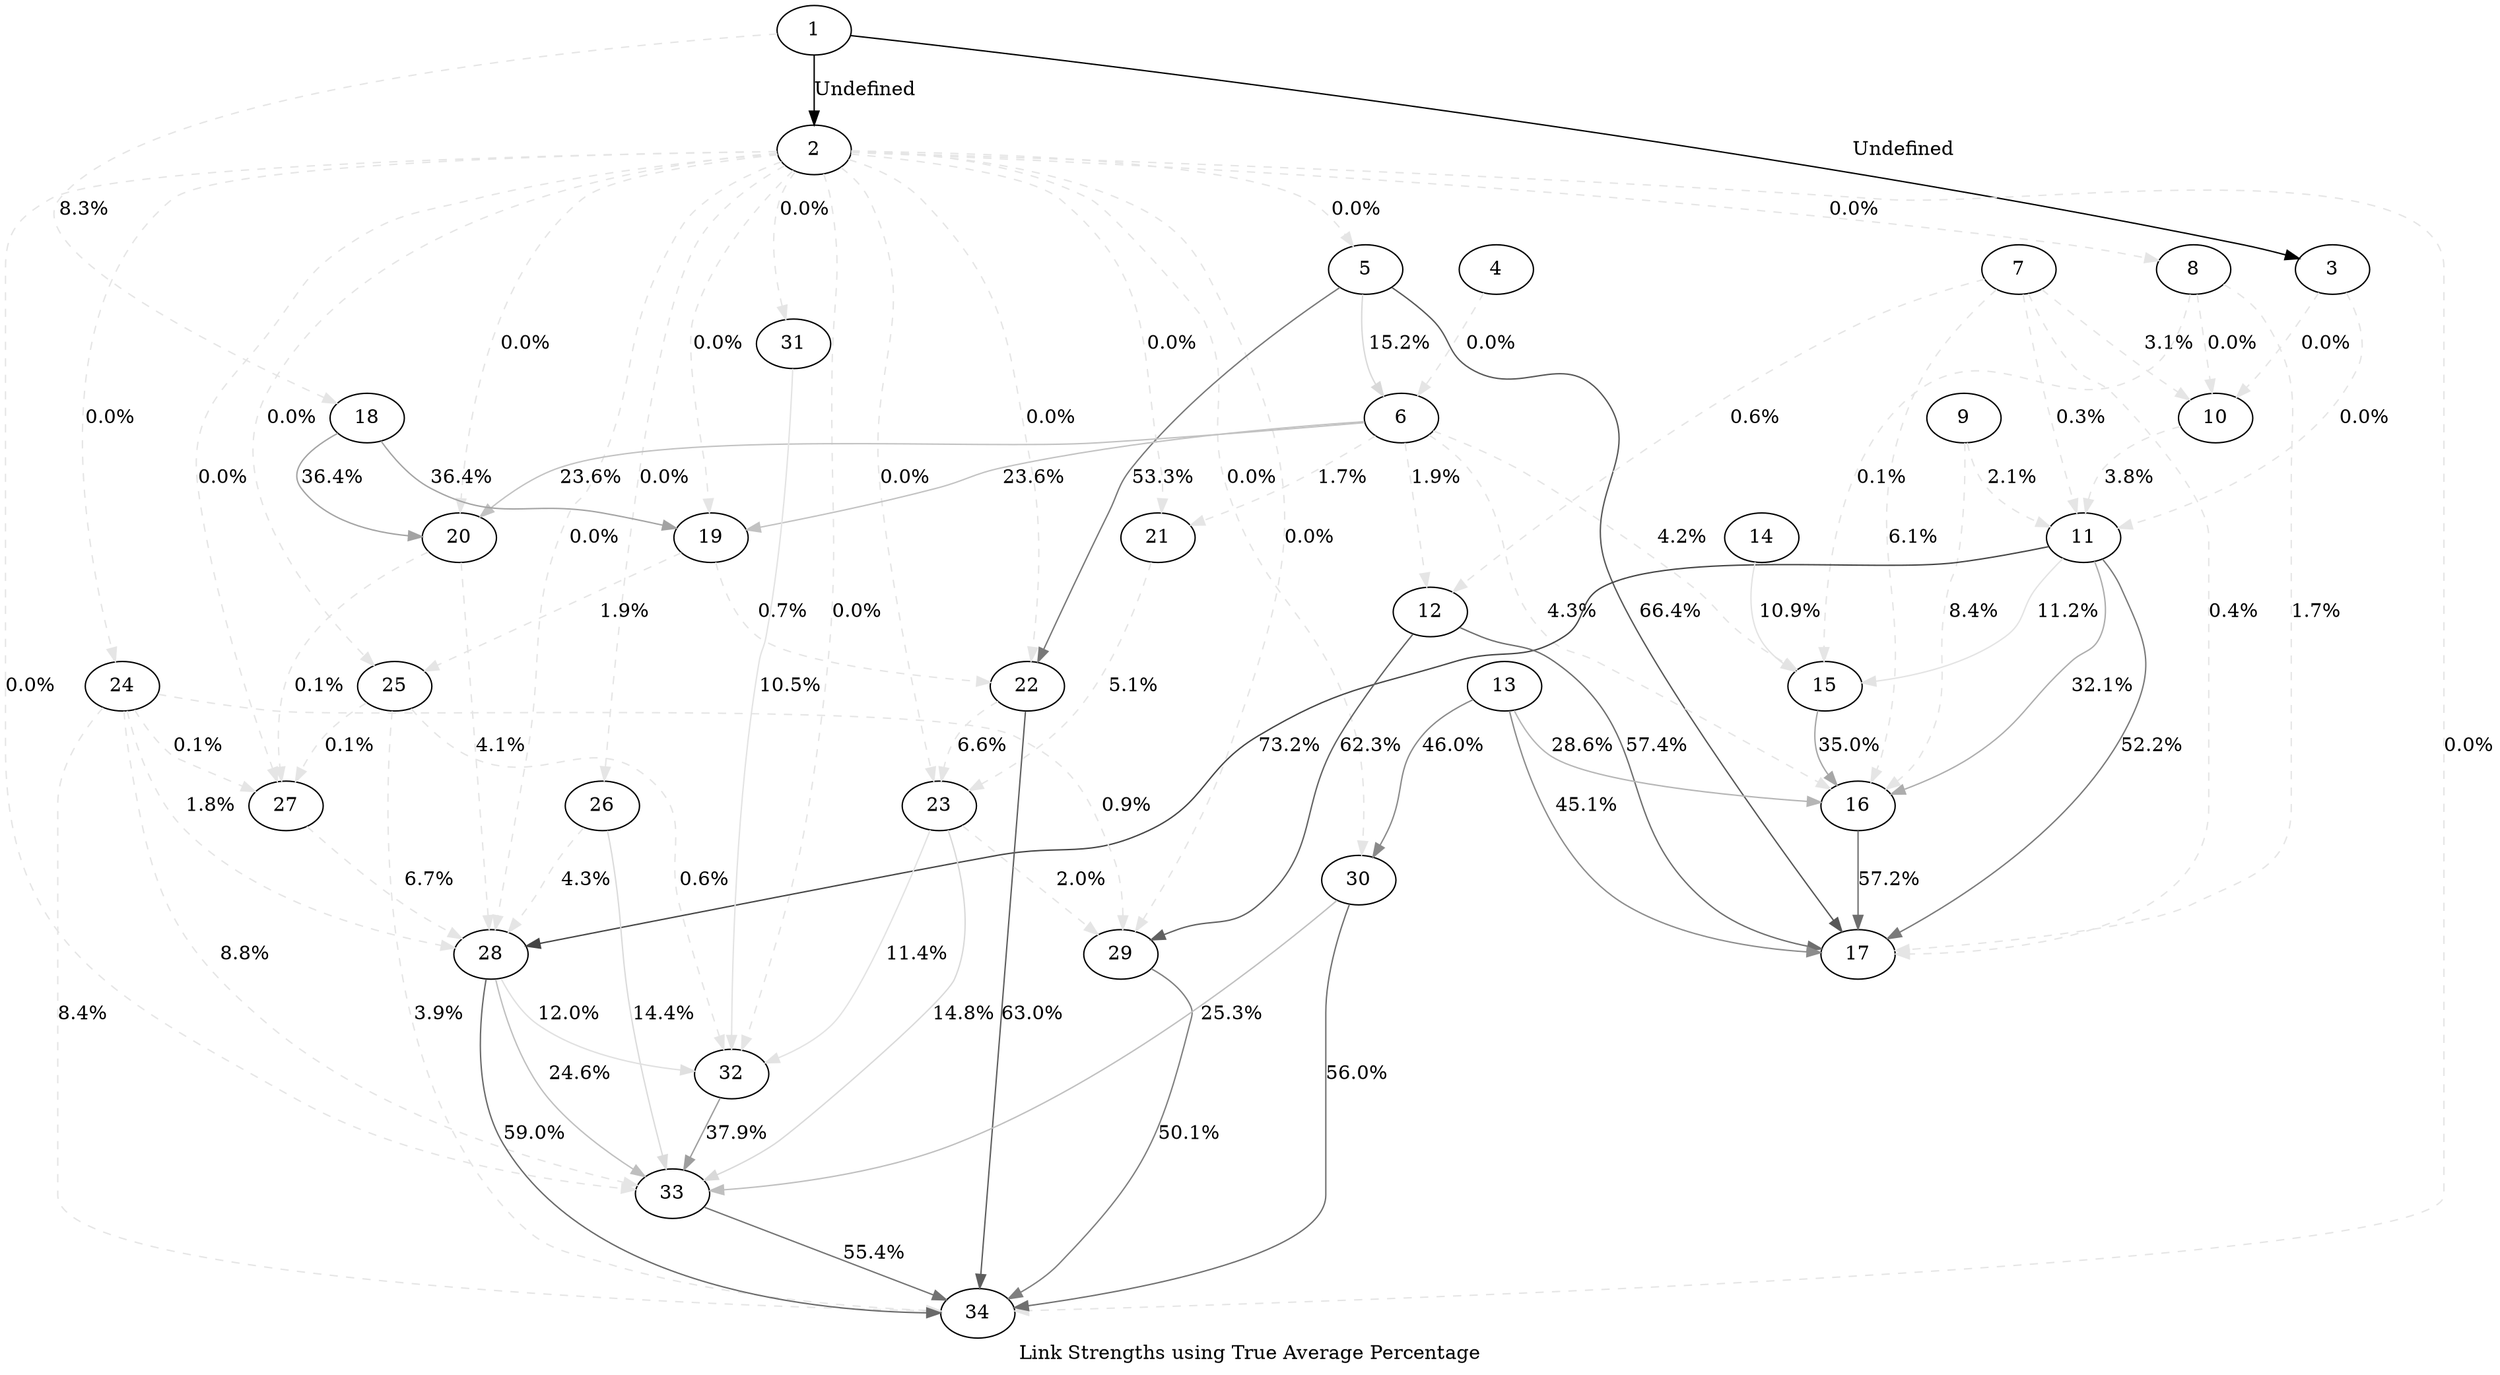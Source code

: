 digraph G {
 label = "Link Strengths using True Average Percentage";

 "1" [shape=ellipse];
 "2" [shape=ellipse];
 "3" [shape=ellipse];
 "4" [shape=ellipse];
 "5" [shape=ellipse];
 "6" [shape=ellipse];
 "7" [shape=ellipse];
 "8" [shape=ellipse];
 "9" [shape=ellipse];
 "10" [shape=ellipse];
 "11" [shape=ellipse];
 "12" [shape=ellipse];
 "13" [shape=ellipse];
 "14" [shape=ellipse];
 "15" [shape=ellipse];
 "16" [shape=ellipse];
 "17" [shape=ellipse];
 "18" [shape=ellipse];
 "19" [shape=ellipse];
 "20" [shape=ellipse];
 "21" [shape=ellipse];
 "22" [shape=ellipse];
 "23" [shape=ellipse];
 "24" [shape=ellipse];
 "25" [shape=ellipse];
 "26" [shape=ellipse];
 "27" [shape=ellipse];
 "28" [shape=ellipse];
 "29" [shape=ellipse];
 "30" [shape=ellipse];
 "31" [shape=ellipse];
 "32" [shape=ellipse];
 "33" [shape=ellipse];
 "34" [shape=ellipse];

 "1" -> "2" [label="Undefined",color=gray00];
 "1" -> "3" [label="Undefined",color=gray00];
 "1" -> "18" [label="8.3%",color=gray90,style=dashed];
 "2" -> "5" [label="0.0%",color=gray90,style=dashed];
 "2" -> "8" [label="0.0%",color=gray90,style=dashed];
 "2" -> "19" [label="0.0%",color=gray90,style=dashed];
 "2" -> "20" [label="0.0%",color=gray90,style=dashed];
 "2" -> "21" [label="0.0%",color=gray90,style=dashed];
 "2" -> "22" [label="0.0%",color=gray90,style=dashed];
 "2" -> "23" [label="0.0%",color=gray90,style=dashed];
 "2" -> "24" [label="0.0%",color=gray90,style=dashed];
 "2" -> "25" [label="0.0%",color=gray90,style=dashed];
 "2" -> "26" [label="0.0%",color=gray90,style=dashed];
 "2" -> "27" [label="0.0%",color=gray90,style=dashed];
 "2" -> "28" [label="0.0%",color=gray90,style=dashed];
 "2" -> "29" [label="0.0%",color=gray90,style=dashed];
 "2" -> "30" [label="0.0%",color=gray90,style=dashed];
 "2" -> "31" [label="0.0%",color=gray90,style=dashed];
 "2" -> "32" [label="0.0%",color=gray90,style=dashed];
 "2" -> "33" [label="0.0%",color=gray90,style=dashed];
 "2" -> "34" [label="0.0%",color=gray90,style=dashed];
 "3" -> "10" [label="0.0%",color=gray90,style=dashed];
 "3" -> "11" [label="0.0%",color=gray90,style=dashed];
 "4" -> "6" [label="0.0%",color=gray90,style=dashed];
 "5" -> "6" [label="15.2%",color=gray85];
 "5" -> "17" [label="66.4%",color=gray34];
 "5" -> "22" [label="53.3%",color=gray47];
 "6" -> "12" [label="1.9%",color=gray90,style=dashed];
 "6" -> "15" [label="4.2%",color=gray90,style=dashed];
 "6" -> "16" [label="4.3%",color=gray90,style=dashed];
 "6" -> "19" [label="23.6%",color=gray76];
 "6" -> "20" [label="23.6%",color=gray76];
 "6" -> "21" [label="1.7%",color=gray90,style=dashed];
 "7" -> "10" [label="3.1%",color=gray90,style=dashed];
 "7" -> "11" [label="0.3%",color=gray90,style=dashed];
 "7" -> "12" [label="0.6%",color=gray90,style=dashed];
 "7" -> "16" [label="6.1%",color=gray90,style=dashed];
 "7" -> "17" [label="0.4%",color=gray90,style=dashed];
 "8" -> "10" [label="0.0%",color=gray90,style=dashed];
 "8" -> "15" [label="0.1%",color=gray90,style=dashed];
 "8" -> "17" [label="1.7%",color=gray90,style=dashed];
 "9" -> "11" [label="2.1%",color=gray90,style=dashed];
 "9" -> "16" [label="8.4%",color=gray90,style=dashed];
 "10" -> "11" [label="3.8%",color=gray90,style=dashed];
 "11" -> "15" [label="11.2%",color=gray89];
 "11" -> "16" [label="32.1%",color=gray68];
 "11" -> "17" [label="52.2%",color=gray48];
 "11" -> "28" [label="73.2%",color=gray27];
 "12" -> "17" [label="57.4%",color=gray43];
 "12" -> "29" [label="62.3%",color=gray38];
 "13" -> "16" [label="28.6%",color=gray71];
 "13" -> "17" [label="45.1%",color=gray55];
 "13" -> "30" [label="46.0%",color=gray54];
 "14" -> "15" [label="10.9%",color=gray89];
 "15" -> "16" [label="35.0%",color=gray65];
 "16" -> "17" [label="57.2%",color=gray43];
 "18" -> "19" [label="36.4%",color=gray64];
 "18" -> "20" [label="36.4%",color=gray64];
 "19" -> "22" [label="0.7%",color=gray90,style=dashed];
 "19" -> "25" [label="1.9%",color=gray90,style=dashed];
 "20" -> "27" [label="0.1%",color=gray90,style=dashed];
 "20" -> "28" [label="4.1%",color=gray90,style=dashed];
 "21" -> "23" [label="5.1%",color=gray90,style=dashed];
 "22" -> "23" [label="6.6%",color=gray90,style=dashed];
 "22" -> "34" [label="63.0%",color=gray37];
 "23" -> "29" [label="2.0%",color=gray90,style=dashed];
 "23" -> "32" [label="11.4%",color=gray89];
 "23" -> "33" [label="14.8%",color=gray85];
 "24" -> "27" [label="0.1%",color=gray90,style=dashed];
 "24" -> "28" [label="1.8%",color=gray90,style=dashed];
 "24" -> "29" [label="0.9%",color=gray90,style=dashed];
 "24" -> "33" [label="8.8%",color=gray90,style=dashed];
 "24" -> "34" [label="8.4%",color=gray90,style=dashed];
 "25" -> "27" [label="0.1%",color=gray90,style=dashed];
 "25" -> "32" [label="0.6%",color=gray90,style=dashed];
 "25" -> "34" [label="3.9%",color=gray90,style=dashed];
 "26" -> "28" [label="4.3%",color=gray90,style=dashed];
 "26" -> "33" [label="14.4%",color=gray86];
 "27" -> "28" [label="6.7%",color=gray90,style=dashed];
 "28" -> "32" [label="12.0%",color=gray88];
 "28" -> "33" [label="24.6%",color=gray75];
 "28" -> "34" [label="59.0%",color=gray41];
 "29" -> "34" [label="50.1%",color=gray50];
 "30" -> "33" [label="25.3%",color=gray75];
 "30" -> "34" [label="56.0%",color=gray44];
 "31" -> "32" [label="10.5%",color=gray89];
 "32" -> "33" [label="37.9%",color=gray62];
 "33" -> "34" [label="55.4%",color=gray45];

} 
